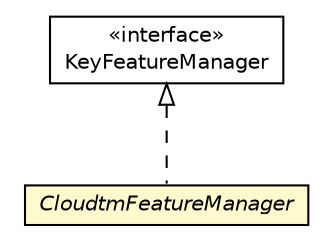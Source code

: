 #!/usr/local/bin/dot
#
# Class diagram 
# Generated by UMLGraph version 5.1 (http://www.umlgraph.org/)
#

digraph G {
	edge [fontname="Helvetica",fontsize=10,labelfontname="Helvetica",labelfontsize=10];
	node [fontname="Helvetica",fontsize=10,shape=plaintext];
	nodesep=0.25;
	ranksep=0.5;
	// eu.cloudtm.CloudtmFeatureManager
	c6806 [label=<<table title="eu.cloudtm.CloudtmFeatureManager" border="0" cellborder="1" cellspacing="0" cellpadding="2" port="p" bgcolor="lemonChiffon" href="./CloudtmFeatureManager.html">
		<tr><td><table border="0" cellspacing="0" cellpadding="1">
<tr><td align="center" balign="center"><font face="Helvetica-Oblique"> CloudtmFeatureManager </font></td></tr>
		</table></td></tr>
		</table>>, fontname="Helvetica", fontcolor="black", fontsize=10.0];
	//eu.cloudtm.CloudtmFeatureManager implements org.infinispan.dataplacement.c50.keyfeature.KeyFeatureManager
	c7325:p -> c6806:p [dir=back,arrowtail=empty,style=dashed];
	// org.infinispan.dataplacement.c50.keyfeature.KeyFeatureManager
	c7325 [label=<<table title="org.infinispan.dataplacement.c50.keyfeature.KeyFeatureManager" border="0" cellborder="1" cellspacing="0" cellpadding="2" port="p" href="http://java.sun.com/j2se/1.4.2/docs/api/org/infinispan/dataplacement/c50/keyfeature/KeyFeatureManager.html">
		<tr><td><table border="0" cellspacing="0" cellpadding="1">
<tr><td align="center" balign="center"> &#171;interface&#187; </td></tr>
<tr><td align="center" balign="center"> KeyFeatureManager </td></tr>
		</table></td></tr>
		</table>>, fontname="Helvetica", fontcolor="black", fontsize=10.0];
}

